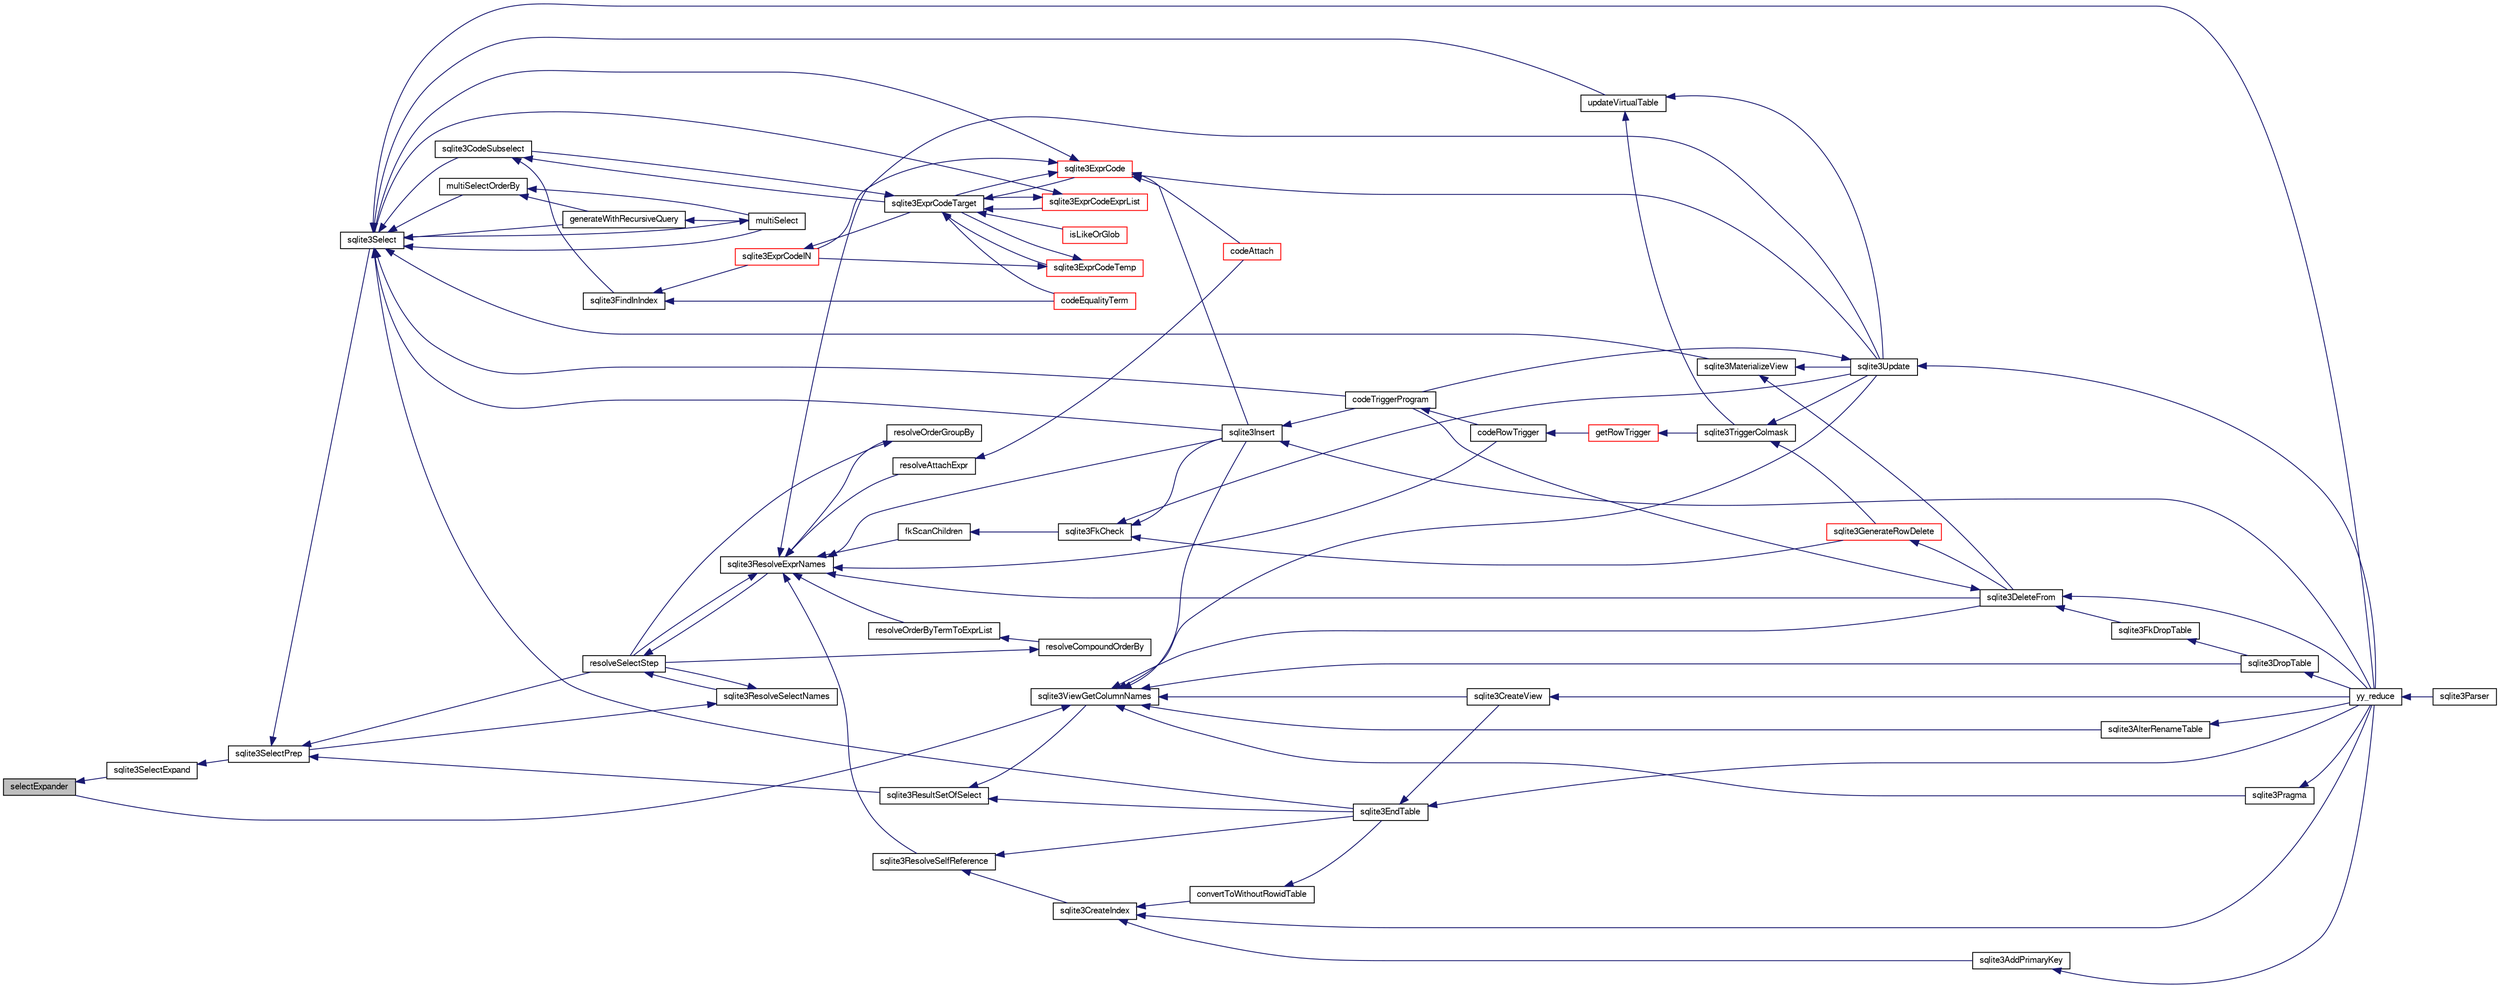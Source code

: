 digraph "selectExpander"
{
  edge [fontname="FreeSans",fontsize="10",labelfontname="FreeSans",labelfontsize="10"];
  node [fontname="FreeSans",fontsize="10",shape=record];
  rankdir="LR";
  Node287879 [label="selectExpander",height=0.2,width=0.4,color="black", fillcolor="grey75", style="filled", fontcolor="black"];
  Node287879 -> Node287880 [dir="back",color="midnightblue",fontsize="10",style="solid",fontname="FreeSans"];
  Node287880 [label="sqlite3SelectExpand",height=0.2,width=0.4,color="black", fillcolor="white", style="filled",URL="$sqlite3_8c.html#ae55acd1d8219505e629c2148950fa3de"];
  Node287880 -> Node287881 [dir="back",color="midnightblue",fontsize="10",style="solid",fontname="FreeSans"];
  Node287881 [label="sqlite3SelectPrep",height=0.2,width=0.4,color="black", fillcolor="white", style="filled",URL="$sqlite3_8c.html#aa4385bd53c0a43dea72fbc23cc78e1c6"];
  Node287881 -> Node287882 [dir="back",color="midnightblue",fontsize="10",style="solid",fontname="FreeSans"];
  Node287882 [label="resolveSelectStep",height=0.2,width=0.4,color="black", fillcolor="white", style="filled",URL="$sqlite3_8c.html#a0b9015a9e505c63fd104dcbad672c814"];
  Node287882 -> Node287883 [dir="back",color="midnightblue",fontsize="10",style="solid",fontname="FreeSans"];
  Node287883 [label="sqlite3ResolveExprNames",height=0.2,width=0.4,color="black", fillcolor="white", style="filled",URL="$sqlite3_8c.html#a537cf717a3f847807d3a3fd65da636ad"];
  Node287883 -> Node287884 [dir="back",color="midnightblue",fontsize="10",style="solid",fontname="FreeSans"];
  Node287884 [label="resolveOrderByTermToExprList",height=0.2,width=0.4,color="black", fillcolor="white", style="filled",URL="$sqlite3_8c.html#ac7f7eabdc769257622ad90aac3e02fe6"];
  Node287884 -> Node287885 [dir="back",color="midnightblue",fontsize="10",style="solid",fontname="FreeSans"];
  Node287885 [label="resolveCompoundOrderBy",height=0.2,width=0.4,color="black", fillcolor="white", style="filled",URL="$sqlite3_8c.html#a462c5aa49cfd6aad6a92fa60ddefc569"];
  Node287885 -> Node287882 [dir="back",color="midnightblue",fontsize="10",style="solid",fontname="FreeSans"];
  Node287883 -> Node287886 [dir="back",color="midnightblue",fontsize="10",style="solid",fontname="FreeSans"];
  Node287886 [label="resolveOrderGroupBy",height=0.2,width=0.4,color="black", fillcolor="white", style="filled",URL="$sqlite3_8c.html#a4dc8ed6177a5de887eae1010992e3d00"];
  Node287886 -> Node287882 [dir="back",color="midnightblue",fontsize="10",style="solid",fontname="FreeSans"];
  Node287883 -> Node287882 [dir="back",color="midnightblue",fontsize="10",style="solid",fontname="FreeSans"];
  Node287883 -> Node287887 [dir="back",color="midnightblue",fontsize="10",style="solid",fontname="FreeSans"];
  Node287887 [label="sqlite3ResolveSelfReference",height=0.2,width=0.4,color="black", fillcolor="white", style="filled",URL="$sqlite3_8c.html#ab524095a849de78f8728167d19336094"];
  Node287887 -> Node287888 [dir="back",color="midnightblue",fontsize="10",style="solid",fontname="FreeSans"];
  Node287888 [label="sqlite3EndTable",height=0.2,width=0.4,color="black", fillcolor="white", style="filled",URL="$sqlite3_8c.html#a7b5f2c66c0f0b6f819d970ca389768b0"];
  Node287888 -> Node287889 [dir="back",color="midnightblue",fontsize="10",style="solid",fontname="FreeSans"];
  Node287889 [label="sqlite3CreateView",height=0.2,width=0.4,color="black", fillcolor="white", style="filled",URL="$sqlite3_8c.html#a9d85cb00ff71dee5cd9a019503a6982e"];
  Node287889 -> Node287890 [dir="back",color="midnightblue",fontsize="10",style="solid",fontname="FreeSans"];
  Node287890 [label="yy_reduce",height=0.2,width=0.4,color="black", fillcolor="white", style="filled",URL="$sqlite3_8c.html#a7c419a9b25711c666a9a2449ef377f14"];
  Node287890 -> Node287891 [dir="back",color="midnightblue",fontsize="10",style="solid",fontname="FreeSans"];
  Node287891 [label="sqlite3Parser",height=0.2,width=0.4,color="black", fillcolor="white", style="filled",URL="$sqlite3_8c.html#a0327d71a5fabe0b6a343d78a2602e72a"];
  Node287888 -> Node287890 [dir="back",color="midnightblue",fontsize="10",style="solid",fontname="FreeSans"];
  Node287887 -> Node287892 [dir="back",color="midnightblue",fontsize="10",style="solid",fontname="FreeSans"];
  Node287892 [label="sqlite3CreateIndex",height=0.2,width=0.4,color="black", fillcolor="white", style="filled",URL="$sqlite3_8c.html#a8dbe5e590ab6c58a8c45f34f7c81e825"];
  Node287892 -> Node287893 [dir="back",color="midnightblue",fontsize="10",style="solid",fontname="FreeSans"];
  Node287893 [label="sqlite3AddPrimaryKey",height=0.2,width=0.4,color="black", fillcolor="white", style="filled",URL="$sqlite3_8c.html#af2b0672c3379d2a7d927d210ae0ade62"];
  Node287893 -> Node287890 [dir="back",color="midnightblue",fontsize="10",style="solid",fontname="FreeSans"];
  Node287892 -> Node287894 [dir="back",color="midnightblue",fontsize="10",style="solid",fontname="FreeSans"];
  Node287894 [label="convertToWithoutRowidTable",height=0.2,width=0.4,color="black", fillcolor="white", style="filled",URL="$sqlite3_8c.html#a0d41effc4e4a0ba740429a08f6747313"];
  Node287894 -> Node287888 [dir="back",color="midnightblue",fontsize="10",style="solid",fontname="FreeSans"];
  Node287892 -> Node287890 [dir="back",color="midnightblue",fontsize="10",style="solid",fontname="FreeSans"];
  Node287883 -> Node287895 [dir="back",color="midnightblue",fontsize="10",style="solid",fontname="FreeSans"];
  Node287895 [label="resolveAttachExpr",height=0.2,width=0.4,color="black", fillcolor="white", style="filled",URL="$sqlite3_8c.html#a2b0ae2ee3fae38ccc805f582a9ce38f5"];
  Node287895 -> Node287896 [dir="back",color="midnightblue",fontsize="10",style="solid",fontname="FreeSans"];
  Node287896 [label="codeAttach",height=0.2,width=0.4,color="red", fillcolor="white", style="filled",URL="$sqlite3_8c.html#ade4e9e30d828a19c191fdcb098676d5b"];
  Node287883 -> Node287899 [dir="back",color="midnightblue",fontsize="10",style="solid",fontname="FreeSans"];
  Node287899 [label="sqlite3DeleteFrom",height=0.2,width=0.4,color="black", fillcolor="white", style="filled",URL="$sqlite3_8c.html#ab9b4b45349188b49eabb23f94608a091"];
  Node287899 -> Node287900 [dir="back",color="midnightblue",fontsize="10",style="solid",fontname="FreeSans"];
  Node287900 [label="sqlite3FkDropTable",height=0.2,width=0.4,color="black", fillcolor="white", style="filled",URL="$sqlite3_8c.html#a1218c6fc74e89152ceaa4760e82f5ef9"];
  Node287900 -> Node287901 [dir="back",color="midnightblue",fontsize="10",style="solid",fontname="FreeSans"];
  Node287901 [label="sqlite3DropTable",height=0.2,width=0.4,color="black", fillcolor="white", style="filled",URL="$sqlite3_8c.html#a5534f77364b5568783c0e50db3c9defb"];
  Node287901 -> Node287890 [dir="back",color="midnightblue",fontsize="10",style="solid",fontname="FreeSans"];
  Node287899 -> Node287902 [dir="back",color="midnightblue",fontsize="10",style="solid",fontname="FreeSans"];
  Node287902 [label="codeTriggerProgram",height=0.2,width=0.4,color="black", fillcolor="white", style="filled",URL="$sqlite3_8c.html#a120801f59d9281d201d2ff4b2606836e"];
  Node287902 -> Node287903 [dir="back",color="midnightblue",fontsize="10",style="solid",fontname="FreeSans"];
  Node287903 [label="codeRowTrigger",height=0.2,width=0.4,color="black", fillcolor="white", style="filled",URL="$sqlite3_8c.html#a463cea5aaaf388b560b206570a0022fc"];
  Node287903 -> Node287904 [dir="back",color="midnightblue",fontsize="10",style="solid",fontname="FreeSans"];
  Node287904 [label="getRowTrigger",height=0.2,width=0.4,color="red", fillcolor="white", style="filled",URL="$sqlite3_8c.html#a69626ef20b540d1a2b19cf56f3f45689"];
  Node287904 -> Node287912 [dir="back",color="midnightblue",fontsize="10",style="solid",fontname="FreeSans"];
  Node287912 [label="sqlite3TriggerColmask",height=0.2,width=0.4,color="black", fillcolor="white", style="filled",URL="$sqlite3_8c.html#acace8e99e37ae5e84ea03c65e820c540"];
  Node287912 -> Node287907 [dir="back",color="midnightblue",fontsize="10",style="solid",fontname="FreeSans"];
  Node287907 [label="sqlite3GenerateRowDelete",height=0.2,width=0.4,color="red", fillcolor="white", style="filled",URL="$sqlite3_8c.html#a2c76cbf3027fc18fdbb8cb4cd96b77d9"];
  Node287907 -> Node287899 [dir="back",color="midnightblue",fontsize="10",style="solid",fontname="FreeSans"];
  Node287912 -> Node287910 [dir="back",color="midnightblue",fontsize="10",style="solid",fontname="FreeSans"];
  Node287910 [label="sqlite3Update",height=0.2,width=0.4,color="black", fillcolor="white", style="filled",URL="$sqlite3_8c.html#ac5aa67c46e8cc8174566fabe6809fafa"];
  Node287910 -> Node287902 [dir="back",color="midnightblue",fontsize="10",style="solid",fontname="FreeSans"];
  Node287910 -> Node287890 [dir="back",color="midnightblue",fontsize="10",style="solid",fontname="FreeSans"];
  Node287899 -> Node287890 [dir="back",color="midnightblue",fontsize="10",style="solid",fontname="FreeSans"];
  Node287883 -> Node287913 [dir="back",color="midnightblue",fontsize="10",style="solid",fontname="FreeSans"];
  Node287913 [label="fkScanChildren",height=0.2,width=0.4,color="black", fillcolor="white", style="filled",URL="$sqlite3_8c.html#a67c9dcb484336b3155e7a82a037d4691"];
  Node287913 -> Node287914 [dir="back",color="midnightblue",fontsize="10",style="solid",fontname="FreeSans"];
  Node287914 [label="sqlite3FkCheck",height=0.2,width=0.4,color="black", fillcolor="white", style="filled",URL="$sqlite3_8c.html#aa38fb76c7d6f48f19772877a41703b92"];
  Node287914 -> Node287907 [dir="back",color="midnightblue",fontsize="10",style="solid",fontname="FreeSans"];
  Node287914 -> Node287909 [dir="back",color="midnightblue",fontsize="10",style="solid",fontname="FreeSans"];
  Node287909 [label="sqlite3Insert",height=0.2,width=0.4,color="black", fillcolor="white", style="filled",URL="$sqlite3_8c.html#a5b17c9c2000bae6bdff8e6be48d7dc2b"];
  Node287909 -> Node287902 [dir="back",color="midnightblue",fontsize="10",style="solid",fontname="FreeSans"];
  Node287909 -> Node287890 [dir="back",color="midnightblue",fontsize="10",style="solid",fontname="FreeSans"];
  Node287914 -> Node287910 [dir="back",color="midnightblue",fontsize="10",style="solid",fontname="FreeSans"];
  Node287883 -> Node287909 [dir="back",color="midnightblue",fontsize="10",style="solid",fontname="FreeSans"];
  Node287883 -> Node287903 [dir="back",color="midnightblue",fontsize="10",style="solid",fontname="FreeSans"];
  Node287883 -> Node287910 [dir="back",color="midnightblue",fontsize="10",style="solid",fontname="FreeSans"];
  Node287882 -> Node287915 [dir="back",color="midnightblue",fontsize="10",style="solid",fontname="FreeSans"];
  Node287915 [label="sqlite3ResolveSelectNames",height=0.2,width=0.4,color="black", fillcolor="white", style="filled",URL="$sqlite3_8c.html#a0cf10c480643b1ab9eaa02056a400734"];
  Node287915 -> Node287882 [dir="back",color="midnightblue",fontsize="10",style="solid",fontname="FreeSans"];
  Node287915 -> Node287881 [dir="back",color="midnightblue",fontsize="10",style="solid",fontname="FreeSans"];
  Node287881 -> Node287916 [dir="back",color="midnightblue",fontsize="10",style="solid",fontname="FreeSans"];
  Node287916 [label="sqlite3ResultSetOfSelect",height=0.2,width=0.4,color="black", fillcolor="white", style="filled",URL="$sqlite3_8c.html#ade35a86757654a36498d74152aa2fda8"];
  Node287916 -> Node287888 [dir="back",color="midnightblue",fontsize="10",style="solid",fontname="FreeSans"];
  Node287916 -> Node287917 [dir="back",color="midnightblue",fontsize="10",style="solid",fontname="FreeSans"];
  Node287917 [label="sqlite3ViewGetColumnNames",height=0.2,width=0.4,color="black", fillcolor="white", style="filled",URL="$sqlite3_8c.html#aebc7cd8d9e2bd174ae0a60363d3f6ce8"];
  Node287917 -> Node287918 [dir="back",color="midnightblue",fontsize="10",style="solid",fontname="FreeSans"];
  Node287918 [label="sqlite3AlterRenameTable",height=0.2,width=0.4,color="black", fillcolor="white", style="filled",URL="$sqlite3_8c.html#aa5cfdb507ff74e559f2efb0318c96d2c"];
  Node287918 -> Node287890 [dir="back",color="midnightblue",fontsize="10",style="solid",fontname="FreeSans"];
  Node287917 -> Node287889 [dir="back",color="midnightblue",fontsize="10",style="solid",fontname="FreeSans"];
  Node287917 -> Node287901 [dir="back",color="midnightblue",fontsize="10",style="solid",fontname="FreeSans"];
  Node287917 -> Node287899 [dir="back",color="midnightblue",fontsize="10",style="solid",fontname="FreeSans"];
  Node287917 -> Node287909 [dir="back",color="midnightblue",fontsize="10",style="solid",fontname="FreeSans"];
  Node287917 -> Node287919 [dir="back",color="midnightblue",fontsize="10",style="solid",fontname="FreeSans"];
  Node287919 [label="sqlite3Pragma",height=0.2,width=0.4,color="black", fillcolor="white", style="filled",URL="$sqlite3_8c.html#a111391370f58f8e6a6eca51fd34d62ed"];
  Node287919 -> Node287890 [dir="back",color="midnightblue",fontsize="10",style="solid",fontname="FreeSans"];
  Node287917 -> Node287879 [dir="back",color="midnightblue",fontsize="10",style="solid",fontname="FreeSans"];
  Node287917 -> Node287910 [dir="back",color="midnightblue",fontsize="10",style="solid",fontname="FreeSans"];
  Node287881 -> Node287920 [dir="back",color="midnightblue",fontsize="10",style="solid",fontname="FreeSans"];
  Node287920 [label="sqlite3Select",height=0.2,width=0.4,color="black", fillcolor="white", style="filled",URL="$sqlite3_8c.html#a2465ee8c956209ba4b272477b7c21a45"];
  Node287920 -> Node287921 [dir="back",color="midnightblue",fontsize="10",style="solid",fontname="FreeSans"];
  Node287921 [label="sqlite3CodeSubselect",height=0.2,width=0.4,color="black", fillcolor="white", style="filled",URL="$sqlite3_8c.html#aa69b46d2204a1d1b110107a1be12ee0c"];
  Node287921 -> Node287922 [dir="back",color="midnightblue",fontsize="10",style="solid",fontname="FreeSans"];
  Node287922 [label="sqlite3FindInIndex",height=0.2,width=0.4,color="black", fillcolor="white", style="filled",URL="$sqlite3_8c.html#af7d8c56ab0231f44bb5f87b3fafeffb2"];
  Node287922 -> Node287923 [dir="back",color="midnightblue",fontsize="10",style="solid",fontname="FreeSans"];
  Node287923 [label="sqlite3ExprCodeIN",height=0.2,width=0.4,color="red", fillcolor="white", style="filled",URL="$sqlite3_8c.html#ad9cf4f5b5ffb90c24a4a0900c8626193"];
  Node287923 -> Node287924 [dir="back",color="midnightblue",fontsize="10",style="solid",fontname="FreeSans"];
  Node287924 [label="sqlite3ExprCodeTarget",height=0.2,width=0.4,color="black", fillcolor="white", style="filled",URL="$sqlite3_8c.html#a4f308397a0a3ed299ed31aaa1ae2a293"];
  Node287924 -> Node287921 [dir="back",color="midnightblue",fontsize="10",style="solid",fontname="FreeSans"];
  Node287924 -> Node287925 [dir="back",color="midnightblue",fontsize="10",style="solid",fontname="FreeSans"];
  Node287925 [label="sqlite3ExprCodeTemp",height=0.2,width=0.4,color="red", fillcolor="white", style="filled",URL="$sqlite3_8c.html#a3bc5c1ccb3c5851847e2aeb4a84ae1fc"];
  Node287925 -> Node287923 [dir="back",color="midnightblue",fontsize="10",style="solid",fontname="FreeSans"];
  Node287925 -> Node287924 [dir="back",color="midnightblue",fontsize="10",style="solid",fontname="FreeSans"];
  Node287924 -> Node287938 [dir="back",color="midnightblue",fontsize="10",style="solid",fontname="FreeSans"];
  Node287938 [label="sqlite3ExprCode",height=0.2,width=0.4,color="red", fillcolor="white", style="filled",URL="$sqlite3_8c.html#a75f270fb0b111b86924cca4ea507b417"];
  Node287938 -> Node287923 [dir="back",color="midnightblue",fontsize="10",style="solid",fontname="FreeSans"];
  Node287938 -> Node287924 [dir="back",color="midnightblue",fontsize="10",style="solid",fontname="FreeSans"];
  Node287938 -> Node287896 [dir="back",color="midnightblue",fontsize="10",style="solid",fontname="FreeSans"];
  Node287938 -> Node287909 [dir="back",color="midnightblue",fontsize="10",style="solid",fontname="FreeSans"];
  Node287938 -> Node287920 [dir="back",color="midnightblue",fontsize="10",style="solid",fontname="FreeSans"];
  Node287938 -> Node287910 [dir="back",color="midnightblue",fontsize="10",style="solid",fontname="FreeSans"];
  Node287924 -> Node287947 [dir="back",color="midnightblue",fontsize="10",style="solid",fontname="FreeSans"];
  Node287947 [label="sqlite3ExprCodeExprList",height=0.2,width=0.4,color="red", fillcolor="white", style="filled",URL="$sqlite3_8c.html#a05b2b3dc3de7565de24eb3a2ff4e9566"];
  Node287947 -> Node287924 [dir="back",color="midnightblue",fontsize="10",style="solid",fontname="FreeSans"];
  Node287947 -> Node287920 [dir="back",color="midnightblue",fontsize="10",style="solid",fontname="FreeSans"];
  Node287924 -> Node287950 [dir="back",color="midnightblue",fontsize="10",style="solid",fontname="FreeSans"];
  Node287950 [label="isLikeOrGlob",height=0.2,width=0.4,color="red", fillcolor="white", style="filled",URL="$sqlite3_8c.html#a6c38e495198bf8976f68d1a6ebd74a50"];
  Node287924 -> Node287959 [dir="back",color="midnightblue",fontsize="10",style="solid",fontname="FreeSans"];
  Node287959 [label="codeEqualityTerm",height=0.2,width=0.4,color="red", fillcolor="white", style="filled",URL="$sqlite3_8c.html#ad88a57073f031452c9843e97f15acc47"];
  Node287922 -> Node287959 [dir="back",color="midnightblue",fontsize="10",style="solid",fontname="FreeSans"];
  Node287921 -> Node287924 [dir="back",color="midnightblue",fontsize="10",style="solid",fontname="FreeSans"];
  Node287920 -> Node287888 [dir="back",color="midnightblue",fontsize="10",style="solid",fontname="FreeSans"];
  Node287920 -> Node287961 [dir="back",color="midnightblue",fontsize="10",style="solid",fontname="FreeSans"];
  Node287961 [label="sqlite3MaterializeView",height=0.2,width=0.4,color="black", fillcolor="white", style="filled",URL="$sqlite3_8c.html#a4557984b0b75f998fb0c3f231c9b1def"];
  Node287961 -> Node287899 [dir="back",color="midnightblue",fontsize="10",style="solid",fontname="FreeSans"];
  Node287961 -> Node287910 [dir="back",color="midnightblue",fontsize="10",style="solid",fontname="FreeSans"];
  Node287920 -> Node287909 [dir="back",color="midnightblue",fontsize="10",style="solid",fontname="FreeSans"];
  Node287920 -> Node287943 [dir="back",color="midnightblue",fontsize="10",style="solid",fontname="FreeSans"];
  Node287943 [label="generateWithRecursiveQuery",height=0.2,width=0.4,color="black", fillcolor="white", style="filled",URL="$sqlite3_8c.html#ade2c3663fa9c3b9676507984b9483942"];
  Node287943 -> Node287944 [dir="back",color="midnightblue",fontsize="10",style="solid",fontname="FreeSans"];
  Node287944 [label="multiSelect",height=0.2,width=0.4,color="black", fillcolor="white", style="filled",URL="$sqlite3_8c.html#a6456c61f3d9b2389738753cedfa24fa7"];
  Node287944 -> Node287920 [dir="back",color="midnightblue",fontsize="10",style="solid",fontname="FreeSans"];
  Node287920 -> Node287944 [dir="back",color="midnightblue",fontsize="10",style="solid",fontname="FreeSans"];
  Node287920 -> Node287945 [dir="back",color="midnightblue",fontsize="10",style="solid",fontname="FreeSans"];
  Node287945 [label="multiSelectOrderBy",height=0.2,width=0.4,color="black", fillcolor="white", style="filled",URL="$sqlite3_8c.html#afcdb8488c6f4dfdadaf9f04bca35b808"];
  Node287945 -> Node287943 [dir="back",color="midnightblue",fontsize="10",style="solid",fontname="FreeSans"];
  Node287945 -> Node287944 [dir="back",color="midnightblue",fontsize="10",style="solid",fontname="FreeSans"];
  Node287920 -> Node287902 [dir="back",color="midnightblue",fontsize="10",style="solid",fontname="FreeSans"];
  Node287920 -> Node287962 [dir="back",color="midnightblue",fontsize="10",style="solid",fontname="FreeSans"];
  Node287962 [label="updateVirtualTable",height=0.2,width=0.4,color="black", fillcolor="white", style="filled",URL="$sqlite3_8c.html#a740220531db9293c39a2cdd7da3f74e1"];
  Node287962 -> Node287912 [dir="back",color="midnightblue",fontsize="10",style="solid",fontname="FreeSans"];
  Node287962 -> Node287910 [dir="back",color="midnightblue",fontsize="10",style="solid",fontname="FreeSans"];
  Node287920 -> Node287890 [dir="back",color="midnightblue",fontsize="10",style="solid",fontname="FreeSans"];
}
